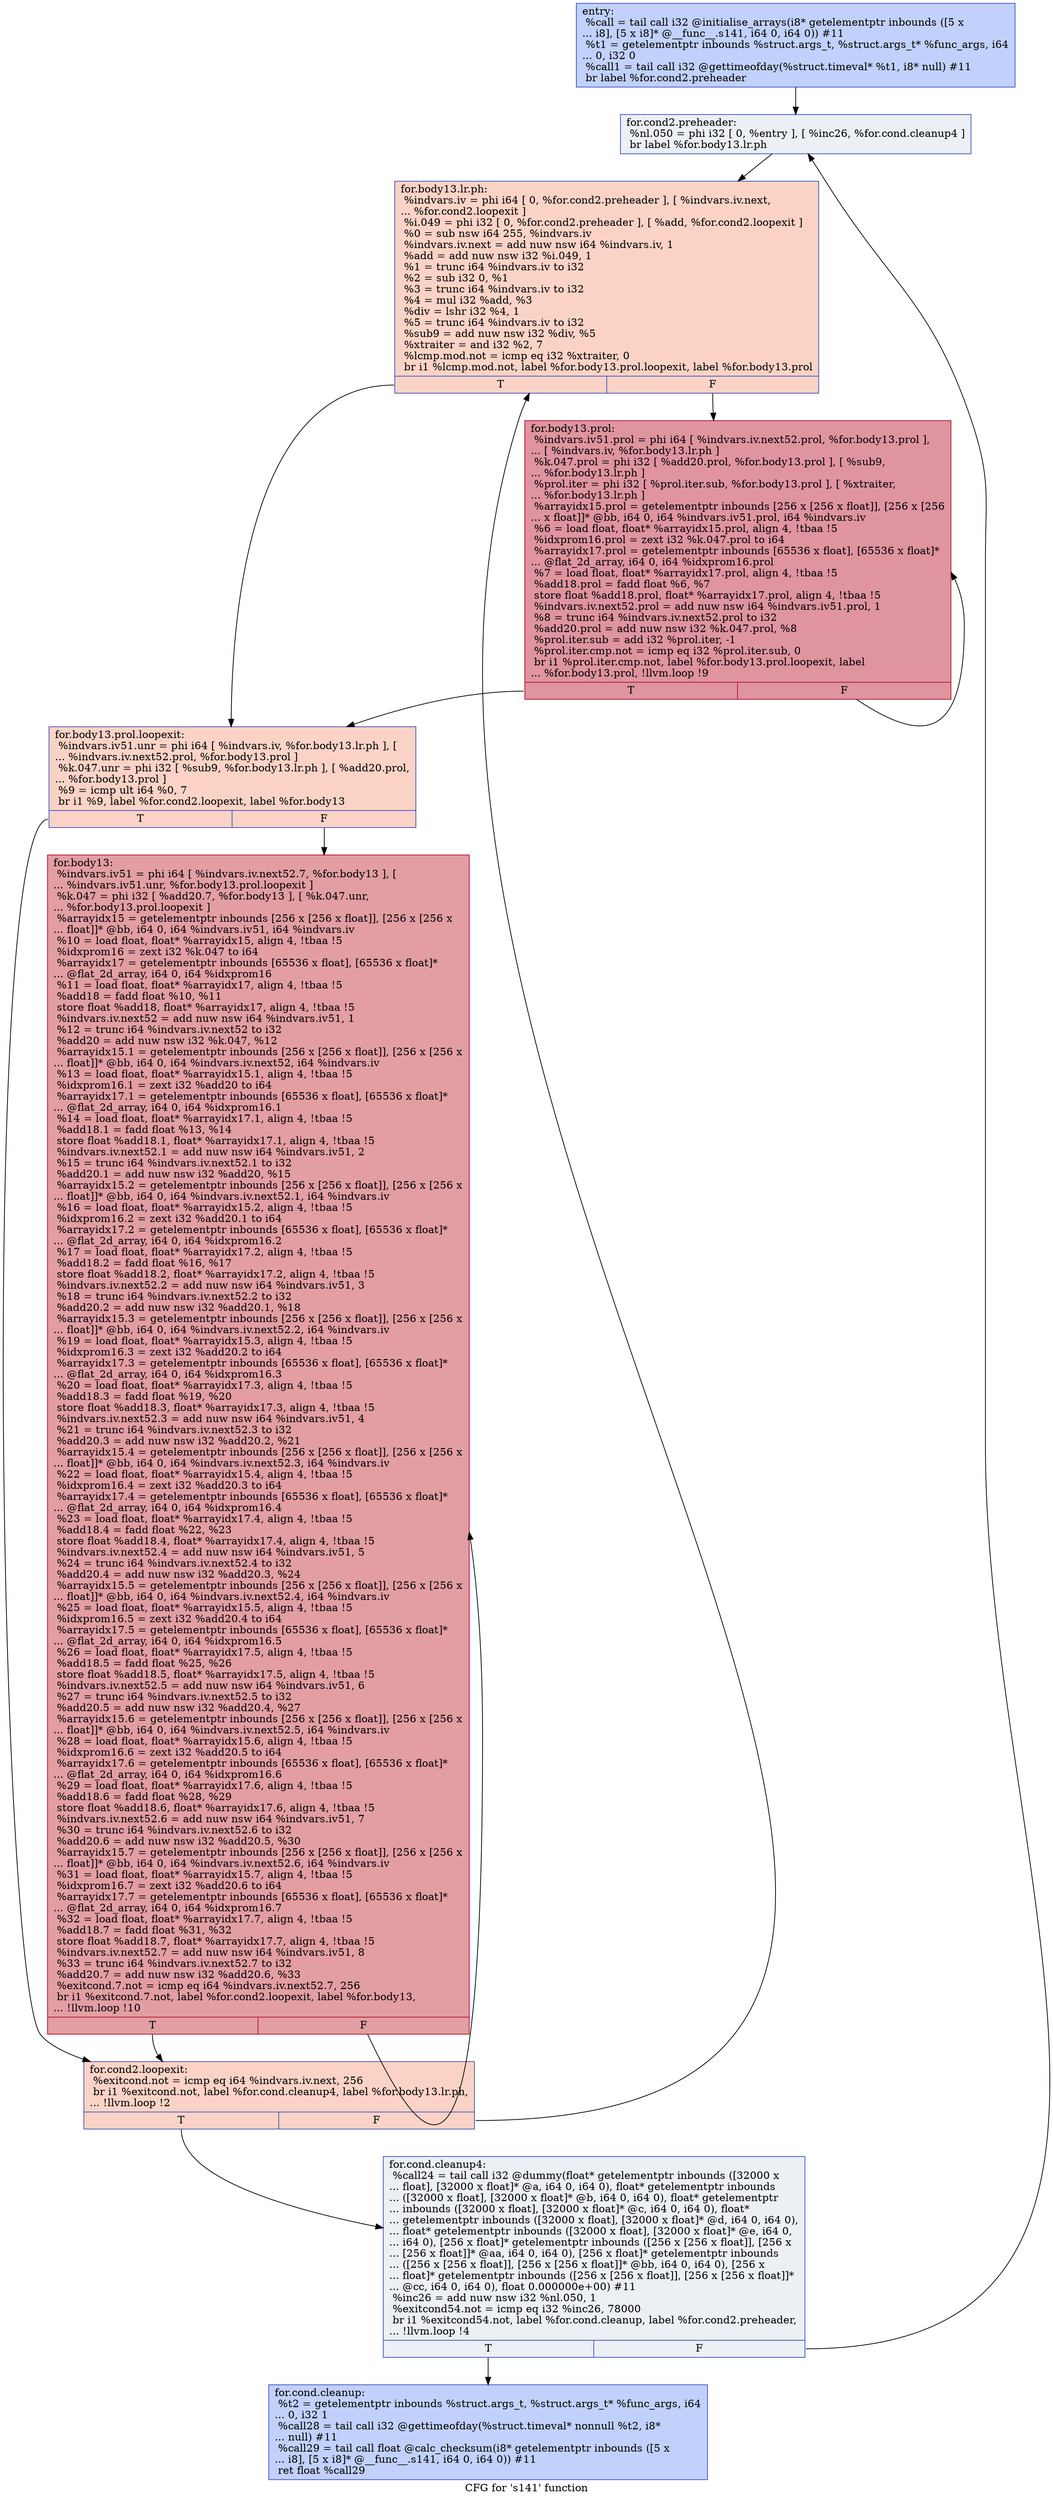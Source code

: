 digraph "CFG for 's141' function" {
	label="CFG for 's141' function";

	Node0x564c939f4160 [shape=record,color="#3d50c3ff", style=filled, fillcolor="#7396f570",label="{entry:\l  %call = tail call i32 @initialise_arrays(i8* getelementptr inbounds ([5 x\l... i8], [5 x i8]* @__func__.s141, i64 0, i64 0)) #11\l  %t1 = getelementptr inbounds %struct.args_t, %struct.args_t* %func_args, i64\l... 0, i32 0\l  %call1 = tail call i32 @gettimeofday(%struct.timeval* %t1, i8* null) #11\l  br label %for.cond2.preheader\l}"];
	Node0x564c939f4160 -> Node0x564c939f4600;
	Node0x564c939f4600 [shape=record,color="#3d50c3ff", style=filled, fillcolor="#d4dbe670",label="{for.cond2.preheader:                              \l  %nl.050 = phi i32 [ 0, %entry ], [ %inc26, %for.cond.cleanup4 ]\l  br label %for.body13.lr.ph\l}"];
	Node0x564c939f4600 -> Node0x564c939f4830;
	Node0x564c939f49a0 [shape=record,color="#3d50c3ff", style=filled, fillcolor="#7396f570",label="{for.cond.cleanup:                                 \l  %t2 = getelementptr inbounds %struct.args_t, %struct.args_t* %func_args, i64\l... 0, i32 1\l  %call28 = tail call i32 @gettimeofday(%struct.timeval* nonnull %t2, i8*\l... null) #11\l  %call29 = tail call float @calc_checksum(i8* getelementptr inbounds ([5 x\l... i8], [5 x i8]* @__func__.s141, i64 0, i64 0)) #11\l  ret float %call29\l}"];
	Node0x564c939f4fc0 [shape=record,color="#3d50c3ff", style=filled, fillcolor="#f59c7d70",label="{for.cond2.loopexit:                               \l  %exitcond.not = icmp eq i64 %indvars.iv.next, 256\l  br i1 %exitcond.not, label %for.cond.cleanup4, label %for.body13.lr.ph,\l... !llvm.loop !2\l|{<s0>T|<s1>F}}"];
	Node0x564c939f4fc0:s0 -> Node0x564c939f4720;
	Node0x564c939f4fc0:s1 -> Node0x564c939f4830;
	Node0x564c939f4720 [shape=record,color="#3d50c3ff", style=filled, fillcolor="#d4dbe670",label="{for.cond.cleanup4:                                \l  %call24 = tail call i32 @dummy(float* getelementptr inbounds ([32000 x\l... float], [32000 x float]* @a, i64 0, i64 0), float* getelementptr inbounds\l... ([32000 x float], [32000 x float]* @b, i64 0, i64 0), float* getelementptr\l... inbounds ([32000 x float], [32000 x float]* @c, i64 0, i64 0), float*\l... getelementptr inbounds ([32000 x float], [32000 x float]* @d, i64 0, i64 0),\l... float* getelementptr inbounds ([32000 x float], [32000 x float]* @e, i64 0,\l... i64 0), [256 x float]* getelementptr inbounds ([256 x [256 x float]], [256 x\l... [256 x float]]* @aa, i64 0, i64 0), [256 x float]* getelementptr inbounds\l... ([256 x [256 x float]], [256 x [256 x float]]* @bb, i64 0, i64 0), [256 x\l... float]* getelementptr inbounds ([256 x [256 x float]], [256 x [256 x float]]*\l... @cc, i64 0, i64 0), float 0.000000e+00) #11\l  %inc26 = add nuw nsw i32 %nl.050, 1\l  %exitcond54.not = icmp eq i32 %inc26, 78000\l  br i1 %exitcond54.not, label %for.cond.cleanup, label %for.cond2.preheader,\l... !llvm.loop !4\l|{<s0>T|<s1>F}}"];
	Node0x564c939f4720:s0 -> Node0x564c939f49a0;
	Node0x564c939f4720:s1 -> Node0x564c939f4600;
	Node0x564c939f4830 [shape=record,color="#3d50c3ff", style=filled, fillcolor="#f59c7d70",label="{for.body13.lr.ph:                                 \l  %indvars.iv = phi i64 [ 0, %for.cond2.preheader ], [ %indvars.iv.next,\l... %for.cond2.loopexit ]\l  %i.049 = phi i32 [ 0, %for.cond2.preheader ], [ %add, %for.cond2.loopexit ]\l  %0 = sub nsw i64 255, %indvars.iv\l  %indvars.iv.next = add nuw nsw i64 %indvars.iv, 1\l  %add = add nuw nsw i32 %i.049, 1\l  %1 = trunc i64 %indvars.iv to i32\l  %2 = sub i32 0, %1\l  %3 = trunc i64 %indvars.iv to i32\l  %4 = mul i32 %add, %3\l  %div = lshr i32 %4, 1\l  %5 = trunc i64 %indvars.iv to i32\l  %sub9 = add nuw nsw i32 %div, %5\l  %xtraiter = and i32 %2, 7\l  %lcmp.mod.not = icmp eq i32 %xtraiter, 0\l  br i1 %lcmp.mod.not, label %for.body13.prol.loopexit, label %for.body13.prol\l|{<s0>T|<s1>F}}"];
	Node0x564c939f4830:s0 -> Node0x564c939f6240;
	Node0x564c939f4830:s1 -> Node0x564c939f62d0;
	Node0x564c939f62d0 [shape=record,color="#b70d28ff", style=filled, fillcolor="#b70d2870",label="{for.body13.prol:                                  \l  %indvars.iv51.prol = phi i64 [ %indvars.iv.next52.prol, %for.body13.prol ],\l... [ %indvars.iv, %for.body13.lr.ph ]\l  %k.047.prol = phi i32 [ %add20.prol, %for.body13.prol ], [ %sub9,\l... %for.body13.lr.ph ]\l  %prol.iter = phi i32 [ %prol.iter.sub, %for.body13.prol ], [ %xtraiter,\l... %for.body13.lr.ph ]\l  %arrayidx15.prol = getelementptr inbounds [256 x [256 x float]], [256 x [256\l... x float]]* @bb, i64 0, i64 %indvars.iv51.prol, i64 %indvars.iv\l  %6 = load float, float* %arrayidx15.prol, align 4, !tbaa !5\l  %idxprom16.prol = zext i32 %k.047.prol to i64\l  %arrayidx17.prol = getelementptr inbounds [65536 x float], [65536 x float]*\l... @flat_2d_array, i64 0, i64 %idxprom16.prol\l  %7 = load float, float* %arrayidx17.prol, align 4, !tbaa !5\l  %add18.prol = fadd float %6, %7\l  store float %add18.prol, float* %arrayidx17.prol, align 4, !tbaa !5\l  %indvars.iv.next52.prol = add nuw nsw i64 %indvars.iv51.prol, 1\l  %8 = trunc i64 %indvars.iv.next52.prol to i32\l  %add20.prol = add nuw nsw i32 %k.047.prol, %8\l  %prol.iter.sub = add i32 %prol.iter, -1\l  %prol.iter.cmp.not = icmp eq i32 %prol.iter.sub, 0\l  br i1 %prol.iter.cmp.not, label %for.body13.prol.loopexit, label\l... %for.body13.prol, !llvm.loop !9\l|{<s0>T|<s1>F}}"];
	Node0x564c939f62d0:s0 -> Node0x564c939f6240;
	Node0x564c939f62d0:s1 -> Node0x564c939f62d0;
	Node0x564c939f6240 [shape=record,color="#3d50c3ff", style=filled, fillcolor="#f59c7d70",label="{for.body13.prol.loopexit:                         \l  %indvars.iv51.unr = phi i64 [ %indvars.iv, %for.body13.lr.ph ], [\l... %indvars.iv.next52.prol, %for.body13.prol ]\l  %k.047.unr = phi i32 [ %sub9, %for.body13.lr.ph ], [ %add20.prol,\l... %for.body13.prol ]\l  %9 = icmp ult i64 %0, 7\l  br i1 %9, label %for.cond2.loopexit, label %for.body13\l|{<s0>T|<s1>F}}"];
	Node0x564c939f6240:s0 -> Node0x564c939f4fc0;
	Node0x564c939f6240:s1 -> Node0x564c939f72a0;
	Node0x564c939f72a0 [shape=record,color="#b70d28ff", style=filled, fillcolor="#be242e70",label="{for.body13:                                       \l  %indvars.iv51 = phi i64 [ %indvars.iv.next52.7, %for.body13 ], [\l... %indvars.iv51.unr, %for.body13.prol.loopexit ]\l  %k.047 = phi i32 [ %add20.7, %for.body13 ], [ %k.047.unr,\l... %for.body13.prol.loopexit ]\l  %arrayidx15 = getelementptr inbounds [256 x [256 x float]], [256 x [256 x\l... float]]* @bb, i64 0, i64 %indvars.iv51, i64 %indvars.iv\l  %10 = load float, float* %arrayidx15, align 4, !tbaa !5\l  %idxprom16 = zext i32 %k.047 to i64\l  %arrayidx17 = getelementptr inbounds [65536 x float], [65536 x float]*\l... @flat_2d_array, i64 0, i64 %idxprom16\l  %11 = load float, float* %arrayidx17, align 4, !tbaa !5\l  %add18 = fadd float %10, %11\l  store float %add18, float* %arrayidx17, align 4, !tbaa !5\l  %indvars.iv.next52 = add nuw nsw i64 %indvars.iv51, 1\l  %12 = trunc i64 %indvars.iv.next52 to i32\l  %add20 = add nuw nsw i32 %k.047, %12\l  %arrayidx15.1 = getelementptr inbounds [256 x [256 x float]], [256 x [256 x\l... float]]* @bb, i64 0, i64 %indvars.iv.next52, i64 %indvars.iv\l  %13 = load float, float* %arrayidx15.1, align 4, !tbaa !5\l  %idxprom16.1 = zext i32 %add20 to i64\l  %arrayidx17.1 = getelementptr inbounds [65536 x float], [65536 x float]*\l... @flat_2d_array, i64 0, i64 %idxprom16.1\l  %14 = load float, float* %arrayidx17.1, align 4, !tbaa !5\l  %add18.1 = fadd float %13, %14\l  store float %add18.1, float* %arrayidx17.1, align 4, !tbaa !5\l  %indvars.iv.next52.1 = add nuw nsw i64 %indvars.iv51, 2\l  %15 = trunc i64 %indvars.iv.next52.1 to i32\l  %add20.1 = add nuw nsw i32 %add20, %15\l  %arrayidx15.2 = getelementptr inbounds [256 x [256 x float]], [256 x [256 x\l... float]]* @bb, i64 0, i64 %indvars.iv.next52.1, i64 %indvars.iv\l  %16 = load float, float* %arrayidx15.2, align 4, !tbaa !5\l  %idxprom16.2 = zext i32 %add20.1 to i64\l  %arrayidx17.2 = getelementptr inbounds [65536 x float], [65536 x float]*\l... @flat_2d_array, i64 0, i64 %idxprom16.2\l  %17 = load float, float* %arrayidx17.2, align 4, !tbaa !5\l  %add18.2 = fadd float %16, %17\l  store float %add18.2, float* %arrayidx17.2, align 4, !tbaa !5\l  %indvars.iv.next52.2 = add nuw nsw i64 %indvars.iv51, 3\l  %18 = trunc i64 %indvars.iv.next52.2 to i32\l  %add20.2 = add nuw nsw i32 %add20.1, %18\l  %arrayidx15.3 = getelementptr inbounds [256 x [256 x float]], [256 x [256 x\l... float]]* @bb, i64 0, i64 %indvars.iv.next52.2, i64 %indvars.iv\l  %19 = load float, float* %arrayidx15.3, align 4, !tbaa !5\l  %idxprom16.3 = zext i32 %add20.2 to i64\l  %arrayidx17.3 = getelementptr inbounds [65536 x float], [65536 x float]*\l... @flat_2d_array, i64 0, i64 %idxprom16.3\l  %20 = load float, float* %arrayidx17.3, align 4, !tbaa !5\l  %add18.3 = fadd float %19, %20\l  store float %add18.3, float* %arrayidx17.3, align 4, !tbaa !5\l  %indvars.iv.next52.3 = add nuw nsw i64 %indvars.iv51, 4\l  %21 = trunc i64 %indvars.iv.next52.3 to i32\l  %add20.3 = add nuw nsw i32 %add20.2, %21\l  %arrayidx15.4 = getelementptr inbounds [256 x [256 x float]], [256 x [256 x\l... float]]* @bb, i64 0, i64 %indvars.iv.next52.3, i64 %indvars.iv\l  %22 = load float, float* %arrayidx15.4, align 4, !tbaa !5\l  %idxprom16.4 = zext i32 %add20.3 to i64\l  %arrayidx17.4 = getelementptr inbounds [65536 x float], [65536 x float]*\l... @flat_2d_array, i64 0, i64 %idxprom16.4\l  %23 = load float, float* %arrayidx17.4, align 4, !tbaa !5\l  %add18.4 = fadd float %22, %23\l  store float %add18.4, float* %arrayidx17.4, align 4, !tbaa !5\l  %indvars.iv.next52.4 = add nuw nsw i64 %indvars.iv51, 5\l  %24 = trunc i64 %indvars.iv.next52.4 to i32\l  %add20.4 = add nuw nsw i32 %add20.3, %24\l  %arrayidx15.5 = getelementptr inbounds [256 x [256 x float]], [256 x [256 x\l... float]]* @bb, i64 0, i64 %indvars.iv.next52.4, i64 %indvars.iv\l  %25 = load float, float* %arrayidx15.5, align 4, !tbaa !5\l  %idxprom16.5 = zext i32 %add20.4 to i64\l  %arrayidx17.5 = getelementptr inbounds [65536 x float], [65536 x float]*\l... @flat_2d_array, i64 0, i64 %idxprom16.5\l  %26 = load float, float* %arrayidx17.5, align 4, !tbaa !5\l  %add18.5 = fadd float %25, %26\l  store float %add18.5, float* %arrayidx17.5, align 4, !tbaa !5\l  %indvars.iv.next52.5 = add nuw nsw i64 %indvars.iv51, 6\l  %27 = trunc i64 %indvars.iv.next52.5 to i32\l  %add20.5 = add nuw nsw i32 %add20.4, %27\l  %arrayidx15.6 = getelementptr inbounds [256 x [256 x float]], [256 x [256 x\l... float]]* @bb, i64 0, i64 %indvars.iv.next52.5, i64 %indvars.iv\l  %28 = load float, float* %arrayidx15.6, align 4, !tbaa !5\l  %idxprom16.6 = zext i32 %add20.5 to i64\l  %arrayidx17.6 = getelementptr inbounds [65536 x float], [65536 x float]*\l... @flat_2d_array, i64 0, i64 %idxprom16.6\l  %29 = load float, float* %arrayidx17.6, align 4, !tbaa !5\l  %add18.6 = fadd float %28, %29\l  store float %add18.6, float* %arrayidx17.6, align 4, !tbaa !5\l  %indvars.iv.next52.6 = add nuw nsw i64 %indvars.iv51, 7\l  %30 = trunc i64 %indvars.iv.next52.6 to i32\l  %add20.6 = add nuw nsw i32 %add20.5, %30\l  %arrayidx15.7 = getelementptr inbounds [256 x [256 x float]], [256 x [256 x\l... float]]* @bb, i64 0, i64 %indvars.iv.next52.6, i64 %indvars.iv\l  %31 = load float, float* %arrayidx15.7, align 4, !tbaa !5\l  %idxprom16.7 = zext i32 %add20.6 to i64\l  %arrayidx17.7 = getelementptr inbounds [65536 x float], [65536 x float]*\l... @flat_2d_array, i64 0, i64 %idxprom16.7\l  %32 = load float, float* %arrayidx17.7, align 4, !tbaa !5\l  %add18.7 = fadd float %31, %32\l  store float %add18.7, float* %arrayidx17.7, align 4, !tbaa !5\l  %indvars.iv.next52.7 = add nuw nsw i64 %indvars.iv51, 8\l  %33 = trunc i64 %indvars.iv.next52.7 to i32\l  %add20.7 = add nuw nsw i32 %add20.6, %33\l  %exitcond.7.not = icmp eq i64 %indvars.iv.next52.7, 256\l  br i1 %exitcond.7.not, label %for.cond2.loopexit, label %for.body13,\l... !llvm.loop !10\l|{<s0>T|<s1>F}}"];
	Node0x564c939f72a0:s0 -> Node0x564c939f4fc0;
	Node0x564c939f72a0:s1 -> Node0x564c939f72a0;
}
